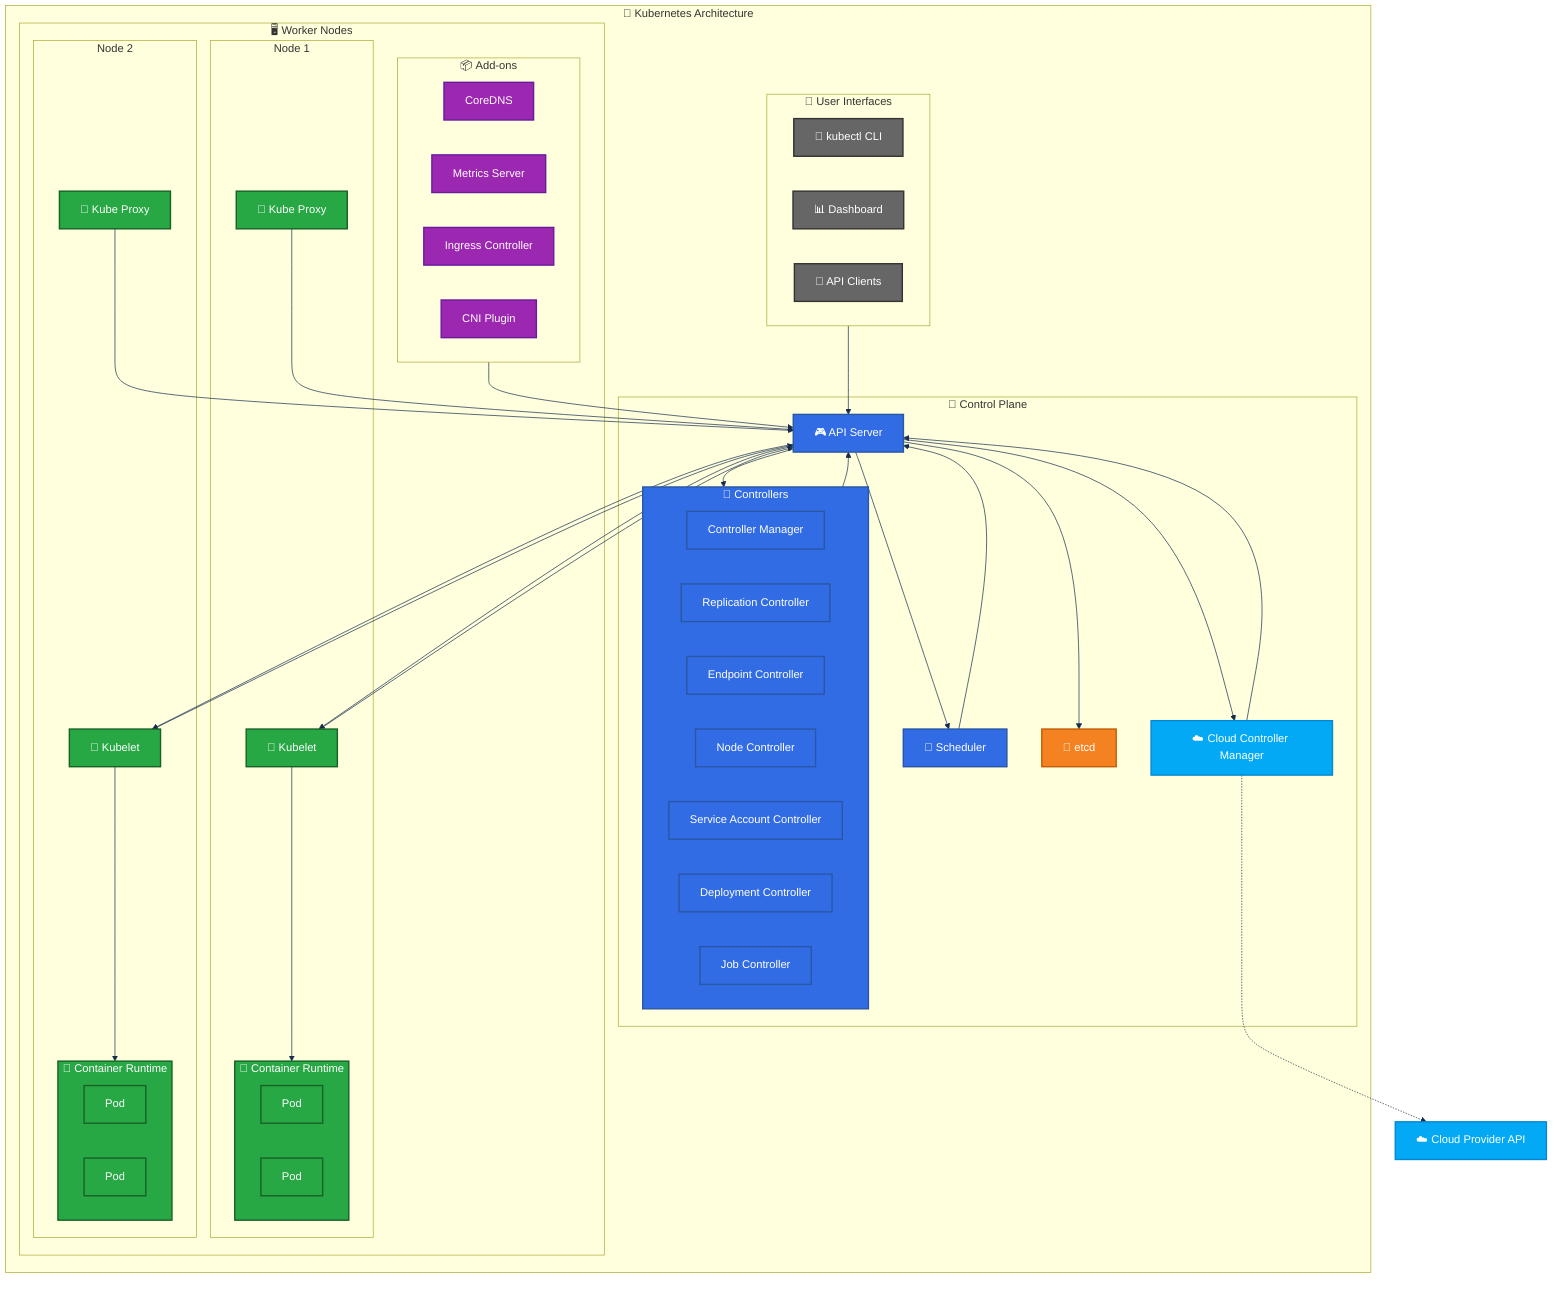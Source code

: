%%{init: {'theme':'default', 'themeVariables': { 
    'primaryColor': '#326CE5', 
    'primaryBorderColor': '#2857A4',
    'primaryTextColor': '#fff',
    'secondaryColor': '#F58220',
    'lineColor': '#172B4D',
    'tertiaryColor': '#28A745'
}}}%%

flowchart TB
    %% Main container for the entire architecture
    subgraph K8S["🚢 Kubernetes Architecture"]
        direction TB
        
        %% User interaction components
        subgraph UI["👤 User Interfaces"]
            direction LR
            kubectl["🔧 kubectl CLI"]
            dashboard["📊 Dashboard"]
            api_clients["🔌 API Clients"]
        end
        
        %% Control Plane components
        subgraph CONTROL_PLANE["🧠 Control Plane"]
            direction TB
            
            %% API Server - the central hub
            api["🎮 API Server"]
            
            %% Controllers
            subgraph CONTROLLERS["🔄 Controllers"]
                direction LR
                controller_manager["Controller Manager"]
                replication["Replication Controller"]
                endpoint["Endpoint Controller"]
                node["Node Controller"]
                service_account["Service Account Controller"]
                deployment["Deployment Controller"]
                job["Job Controller"]
            end
            
            %% Scheduler
            scheduler["🧩 Scheduler"]
            
            %% Data storage
            etcd["💾 etcd"]
            
            %% Cloud controller manager
            cloud_controller["☁️ Cloud Controller Manager"]
        end
        
        %% Node components
        subgraph NODES["🖥️ Worker Nodes"]
            direction TB
            
            subgraph NODE1["Node 1"]
                direction TB
                kubelet1["🤖 Kubelet"]
                kube_proxy1["🔀 Kube Proxy"]
                
                %% Container runtime
                subgraph CONTAINERS1["🐳 Container Runtime"]
                    pod1["Pod"]
                    pod2["Pod"]
                end
            end
            
            subgraph NODE2["Node 2"]
                direction TB
                kubelet2["🤖 Kubelet"]
                kube_proxy2["🔀 Kube Proxy"]
                
                %% Container runtime
                subgraph CONTAINERS2["🐳 Container Runtime"]
                    pod3["Pod"]
                    pod4["Pod"]
                end
            end
            
            %% Add-ons
            subgraph ADDONS["📦 Add-ons"]
                direction LR
                dns["CoreDNS"]
                metrics["Metrics Server"]
                ingress["Ingress Controller"]
                cni["CNI Plugin"]
            end
        end
    end
    
    %% Connections between components
    UI --> api
    api --> etcd
    api --> CONTROLLERS
    CONTROLLERS --> api
    api --> scheduler
    scheduler --> api
    api --> cloud_controller
    cloud_controller --> api
    
    api --> kubelet1 & kubelet2
    kubelet1 --> CONTAINERS1
    kubelet2 --> CONTAINERS2
    kubelet1 & kubelet2 --> api
    
    kube_proxy1 & kube_proxy2 --> api
    
    %% Add-ons connections
    ADDONS --> api
    
    %% External cloud providers connection
    cloud_controller -.-> cloud["☁️ Cloud Provider API"]
    
    %% Component styling with classes
    classDef controlPlane fill:#326CE5,stroke:#2857A4,color:white,stroke-width:2px;
    classDef dataStore fill:#F58220,stroke:#C25D06,color:white,stroke-width:2px;
    classDef nodeComponent fill:#28A745,stroke:#176127,color:white,stroke-width:2px;
    classDef userInterface fill:#666666,stroke:#333333,color:white,stroke-width:2px;
    classDef addons fill:#9C27B0,stroke:#6A1B9A,color:white,stroke-width:2px;
    classDef cloud fill:#03A9F4,stroke:#0288D1,color:white,stroke-width:2px;
    
    %% Apply classes to components
    class api,CONTROLLERS,controller_manager,replication,endpoint,node,service_account,deployment,job,scheduler controlPlane
    class etcd dataStore
    class kubelet1,kubelet2,kube_proxy1,kube_proxy2,CONTAINERS1,CONTAINERS2,pod1,pod2,pod3,pod4 nodeComponent
    class kubectl,dashboard,api_clients userInterface
    class dns,metrics,ingress,cni addons
    class cloud_controller,cloud cloud